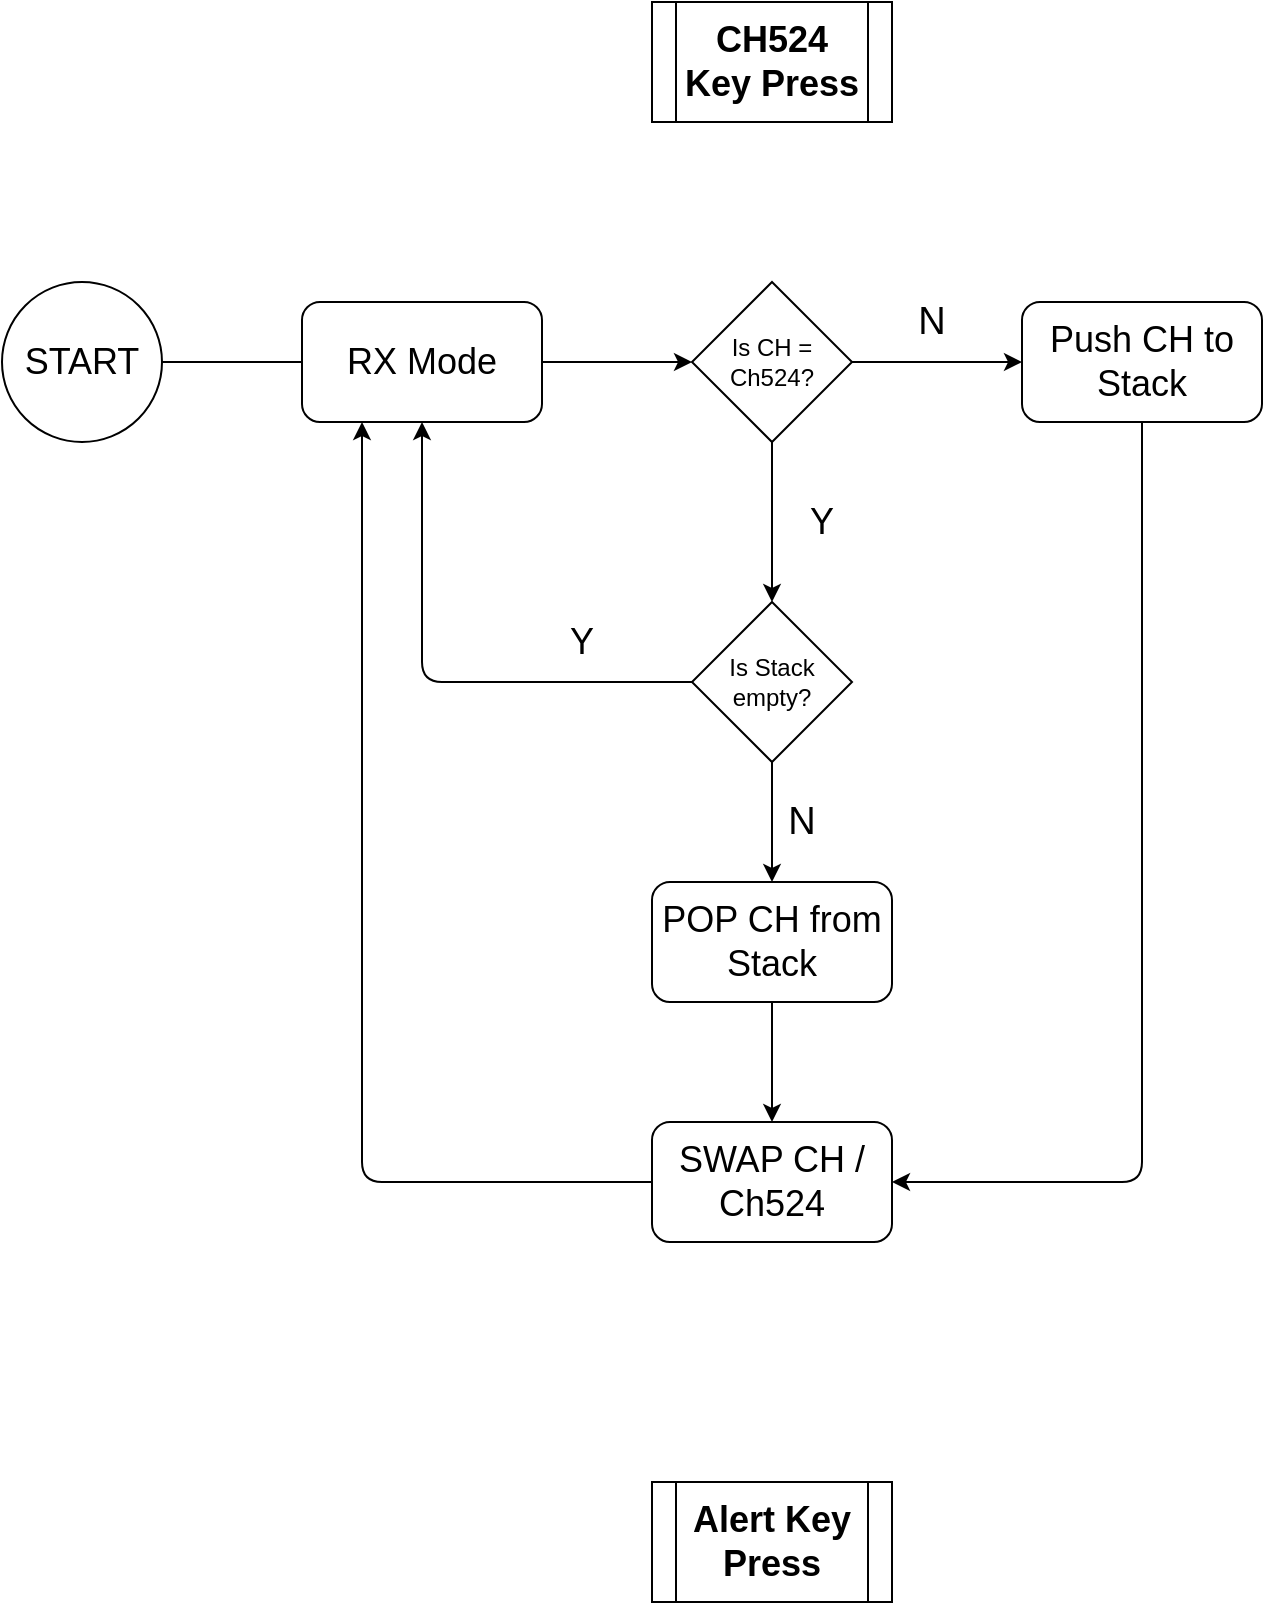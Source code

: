 <mxfile version="14.0.5" type="github">
  <diagram id="lTg99_Vy2ZE7igklID2C" name="Page-1">
    <mxGraphModel dx="1422" dy="1902" grid="1" gridSize="10" guides="1" tooltips="1" connect="1" arrows="1" fold="1" page="1" pageScale="1" pageWidth="850" pageHeight="1100" math="0" shadow="0">
      <root>
        <mxCell id="0" />
        <mxCell id="1" parent="0" />
        <mxCell id="UTjn_2qCCi6-IETB0lyl-1" value="&lt;font style=&quot;font-size: 18px&quot;&gt;START&lt;/font&gt;" style="ellipse;whiteSpace=wrap;html=1;aspect=fixed;" vertex="1" parent="1">
          <mxGeometry x="80" y="110" width="80" height="80" as="geometry" />
        </mxCell>
        <mxCell id="UTjn_2qCCi6-IETB0lyl-2" value="&lt;font style=&quot;font-size: 18px&quot;&gt;RX Mode&lt;/font&gt;" style="rounded=1;whiteSpace=wrap;html=1;" vertex="1" parent="1">
          <mxGeometry x="230" y="120" width="120" height="60" as="geometry" />
        </mxCell>
        <mxCell id="UTjn_2qCCi6-IETB0lyl-3" value="" style="endArrow=none;html=1;exitX=1;exitY=0.5;exitDx=0;exitDy=0;entryX=0;entryY=0.5;entryDx=0;entryDy=0;" edge="1" parent="1" source="UTjn_2qCCi6-IETB0lyl-1" target="UTjn_2qCCi6-IETB0lyl-2">
          <mxGeometry width="50" height="50" relative="1" as="geometry">
            <mxPoint x="180" y="170" as="sourcePoint" />
            <mxPoint x="230" y="120" as="targetPoint" />
          </mxGeometry>
        </mxCell>
        <mxCell id="UTjn_2qCCi6-IETB0lyl-5" value="&lt;font style=&quot;font-size: 12px&quot;&gt;Is CH = Ch524?&lt;/font&gt;" style="rhombus;whiteSpace=wrap;html=1;" vertex="1" parent="1">
          <mxGeometry x="425" y="110" width="80" height="80" as="geometry" />
        </mxCell>
        <mxCell id="UTjn_2qCCi6-IETB0lyl-6" value="&lt;font style=&quot;font-size: 18px&quot;&gt;Push CH to Stack&lt;/font&gt;" style="rounded=1;whiteSpace=wrap;html=1;" vertex="1" parent="1">
          <mxGeometry x="590" y="120" width="120" height="60" as="geometry" />
        </mxCell>
        <mxCell id="UTjn_2qCCi6-IETB0lyl-7" value="" style="endArrow=classic;html=1;exitX=1;exitY=0.5;exitDx=0;exitDy=0;entryX=0;entryY=0.5;entryDx=0;entryDy=0;" edge="1" parent="1" source="UTjn_2qCCi6-IETB0lyl-2" target="UTjn_2qCCi6-IETB0lyl-5">
          <mxGeometry width="50" height="50" relative="1" as="geometry">
            <mxPoint x="350" y="180" as="sourcePoint" />
            <mxPoint x="400" y="130" as="targetPoint" />
          </mxGeometry>
        </mxCell>
        <mxCell id="UTjn_2qCCi6-IETB0lyl-9" value="" style="endArrow=classic;html=1;exitX=1;exitY=0.5;exitDx=0;exitDy=0;entryX=0;entryY=0.5;entryDx=0;entryDy=0;" edge="1" parent="1" source="UTjn_2qCCi6-IETB0lyl-5" target="UTjn_2qCCi6-IETB0lyl-6">
          <mxGeometry width="50" height="50" relative="1" as="geometry">
            <mxPoint x="520" y="170" as="sourcePoint" />
            <mxPoint x="580" y="150" as="targetPoint" />
          </mxGeometry>
        </mxCell>
        <mxCell id="UTjn_2qCCi6-IETB0lyl-10" value="" style="endArrow=classic;html=1;entryX=0.5;entryY=0;entryDx=0;entryDy=0;exitX=0.5;exitY=1;exitDx=0;exitDy=0;" edge="1" parent="1" source="UTjn_2qCCi6-IETB0lyl-5">
          <mxGeometry width="50" height="50" relative="1" as="geometry">
            <mxPoint x="440" y="260" as="sourcePoint" />
            <mxPoint x="465" y="270" as="targetPoint" />
          </mxGeometry>
        </mxCell>
        <mxCell id="UTjn_2qCCi6-IETB0lyl-11" value="&lt;font style=&quot;font-size: 19px&quot;&gt;N&lt;/font&gt;" style="text;html=1;strokeColor=none;fillColor=none;align=center;verticalAlign=middle;whiteSpace=wrap;rounded=0;" vertex="1" parent="1">
          <mxGeometry x="525" y="120" width="40" height="20" as="geometry" />
        </mxCell>
        <mxCell id="UTjn_2qCCi6-IETB0lyl-12" value="&lt;font style=&quot;font-size: 18px&quot;&gt;Y&lt;/font&gt;" style="text;html=1;strokeColor=none;fillColor=none;align=center;verticalAlign=middle;whiteSpace=wrap;rounded=0;" vertex="1" parent="1">
          <mxGeometry x="470" y="220" width="40" height="20" as="geometry" />
        </mxCell>
        <mxCell id="UTjn_2qCCi6-IETB0lyl-13" value="Is Stack empty?" style="rhombus;whiteSpace=wrap;html=1;" vertex="1" parent="1">
          <mxGeometry x="425" y="270" width="80" height="80" as="geometry" />
        </mxCell>
        <mxCell id="UTjn_2qCCi6-IETB0lyl-14" value="" style="endArrow=classic;html=1;entryX=0.5;entryY=1;entryDx=0;entryDy=0;exitX=0;exitY=0.5;exitDx=0;exitDy=0;" edge="1" parent="1" source="UTjn_2qCCi6-IETB0lyl-13" target="UTjn_2qCCi6-IETB0lyl-2">
          <mxGeometry width="50" height="50" relative="1" as="geometry">
            <mxPoint x="420" y="310" as="sourcePoint" />
            <mxPoint x="310" y="260" as="targetPoint" />
            <Array as="points">
              <mxPoint x="290" y="310" />
            </Array>
          </mxGeometry>
        </mxCell>
        <mxCell id="UTjn_2qCCi6-IETB0lyl-15" value="&lt;font style=&quot;font-size: 18px&quot;&gt;Y&lt;/font&gt;" style="text;html=1;strokeColor=none;fillColor=none;align=center;verticalAlign=middle;whiteSpace=wrap;rounded=0;" vertex="1" parent="1">
          <mxGeometry x="350" y="280" width="40" height="20" as="geometry" />
        </mxCell>
        <mxCell id="UTjn_2qCCi6-IETB0lyl-17" value="&lt;font style=&quot;font-size: 18px&quot;&gt;&lt;b&gt;CH524 Key Press&lt;/b&gt;&lt;/font&gt;" style="shape=process;whiteSpace=wrap;html=1;backgroundOutline=1;" vertex="1" parent="1">
          <mxGeometry x="405" y="-30" width="120" height="60" as="geometry" />
        </mxCell>
        <mxCell id="UTjn_2qCCi6-IETB0lyl-18" value="&lt;font style=&quot;font-size: 18px&quot;&gt;SWAP CH / Ch524&lt;/font&gt;" style="rounded=1;whiteSpace=wrap;html=1;" vertex="1" parent="1">
          <mxGeometry x="405" y="530" width="120" height="60" as="geometry" />
        </mxCell>
        <mxCell id="UTjn_2qCCi6-IETB0lyl-19" value="&lt;font style=&quot;font-size: 18px&quot;&gt;POP CH from Stack&lt;/font&gt;" style="rounded=1;whiteSpace=wrap;html=1;" vertex="1" parent="1">
          <mxGeometry x="405" y="410" width="120" height="60" as="geometry" />
        </mxCell>
        <mxCell id="UTjn_2qCCi6-IETB0lyl-20" value="" style="endArrow=classic;html=1;exitX=0.5;exitY=1;exitDx=0;exitDy=0;entryX=0.5;entryY=0;entryDx=0;entryDy=0;" edge="1" parent="1" source="UTjn_2qCCi6-IETB0lyl-13" target="UTjn_2qCCi6-IETB0lyl-19">
          <mxGeometry width="50" height="50" relative="1" as="geometry">
            <mxPoint x="570" y="390" as="sourcePoint" />
            <mxPoint x="620" y="340" as="targetPoint" />
          </mxGeometry>
        </mxCell>
        <mxCell id="UTjn_2qCCi6-IETB0lyl-21" value="" style="endArrow=classic;html=1;entryX=0.5;entryY=0;entryDx=0;entryDy=0;exitX=0.5;exitY=1;exitDx=0;exitDy=0;" edge="1" parent="1" source="UTjn_2qCCi6-IETB0lyl-19" target="UTjn_2qCCi6-IETB0lyl-18">
          <mxGeometry width="50" height="50" relative="1" as="geometry">
            <mxPoint x="440" y="530" as="sourcePoint" />
            <mxPoint x="490" y="480" as="targetPoint" />
          </mxGeometry>
        </mxCell>
        <mxCell id="UTjn_2qCCi6-IETB0lyl-22" value="" style="endArrow=classic;html=1;exitX=0.5;exitY=1;exitDx=0;exitDy=0;entryX=1;entryY=0.5;entryDx=0;entryDy=0;" edge="1" parent="1" source="UTjn_2qCCi6-IETB0lyl-6" target="UTjn_2qCCi6-IETB0lyl-18">
          <mxGeometry width="50" height="50" relative="1" as="geometry">
            <mxPoint x="650" y="460" as="sourcePoint" />
            <mxPoint x="700" y="410" as="targetPoint" />
            <Array as="points">
              <mxPoint x="650" y="560" />
            </Array>
          </mxGeometry>
        </mxCell>
        <mxCell id="UTjn_2qCCi6-IETB0lyl-23" value="" style="endArrow=classic;html=1;exitX=0;exitY=0.5;exitDx=0;exitDy=0;entryX=0.25;entryY=1;entryDx=0;entryDy=0;" edge="1" parent="1" source="UTjn_2qCCi6-IETB0lyl-18" target="UTjn_2qCCi6-IETB0lyl-2">
          <mxGeometry width="50" height="50" relative="1" as="geometry">
            <mxPoint x="290" y="580" as="sourcePoint" />
            <mxPoint x="290" y="190" as="targetPoint" />
            <Array as="points">
              <mxPoint x="260" y="560" />
            </Array>
          </mxGeometry>
        </mxCell>
        <mxCell id="UTjn_2qCCi6-IETB0lyl-24" value="&lt;font style=&quot;font-size: 18px&quot;&gt;&lt;b&gt;Alert Key Press&lt;/b&gt;&lt;/font&gt;" style="shape=process;whiteSpace=wrap;html=1;backgroundOutline=1;" vertex="1" parent="1">
          <mxGeometry x="405" y="710" width="120" height="60" as="geometry" />
        </mxCell>
        <mxCell id="UTjn_2qCCi6-IETB0lyl-25" value="&lt;font style=&quot;font-size: 19px&quot;&gt;N&lt;/font&gt;" style="text;html=1;strokeColor=none;fillColor=none;align=center;verticalAlign=middle;whiteSpace=wrap;rounded=0;" vertex="1" parent="1">
          <mxGeometry x="460" y="370" width="40" height="20" as="geometry" />
        </mxCell>
      </root>
    </mxGraphModel>
  </diagram>
</mxfile>
